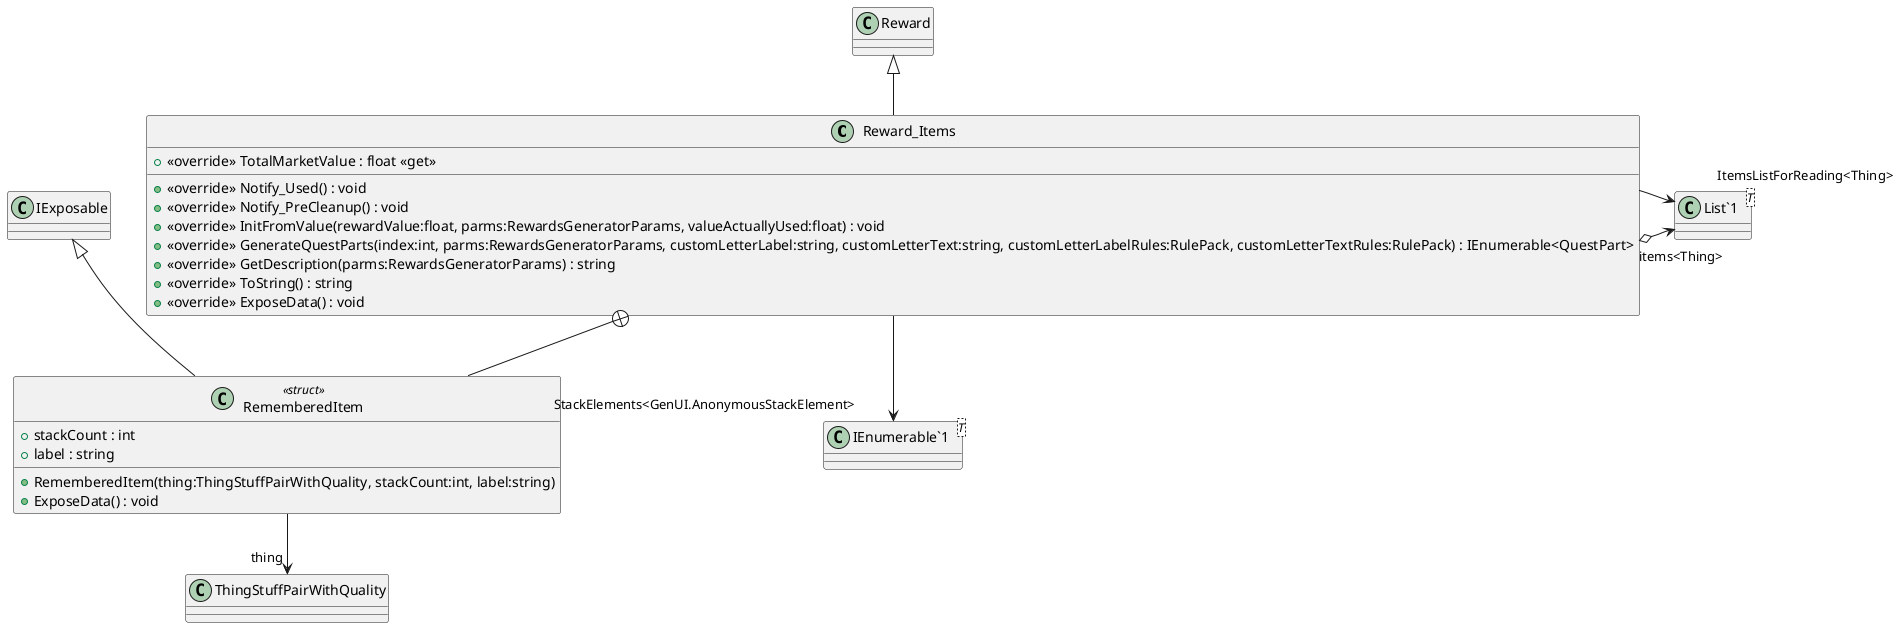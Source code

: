 @startuml
class Reward_Items {
    + <<override>> TotalMarketValue : float <<get>>
    + <<override>> Notify_Used() : void
    + <<override>> Notify_PreCleanup() : void
    + <<override>> InitFromValue(rewardValue:float, parms:RewardsGeneratorParams, valueActuallyUsed:float) : void
    + <<override>> GenerateQuestParts(index:int, parms:RewardsGeneratorParams, customLetterLabel:string, customLetterText:string, customLetterLabelRules:RulePack, customLetterTextRules:RulePack) : IEnumerable<QuestPart>
    + <<override>> GetDescription(parms:RewardsGeneratorParams) : string
    + <<override>> ToString() : string
    + <<override>> ExposeData() : void
}
class RememberedItem <<struct>> {
    + stackCount : int
    + label : string
    + RememberedItem(thing:ThingStuffPairWithQuality, stackCount:int, label:string)
    + ExposeData() : void
}
class "List`1"<T> {
}
class "IEnumerable`1"<T> {
}
Reward <|-- Reward_Items
Reward_Items o-> "items<Thing>" "List`1"
Reward_Items --> "ItemsListForReading<Thing>" "List`1"
Reward_Items --> "StackElements<GenUI.AnonymousStackElement>" "IEnumerable`1"
Reward_Items +-- RememberedItem
IExposable <|-- RememberedItem
RememberedItem --> "thing" ThingStuffPairWithQuality
@enduml
